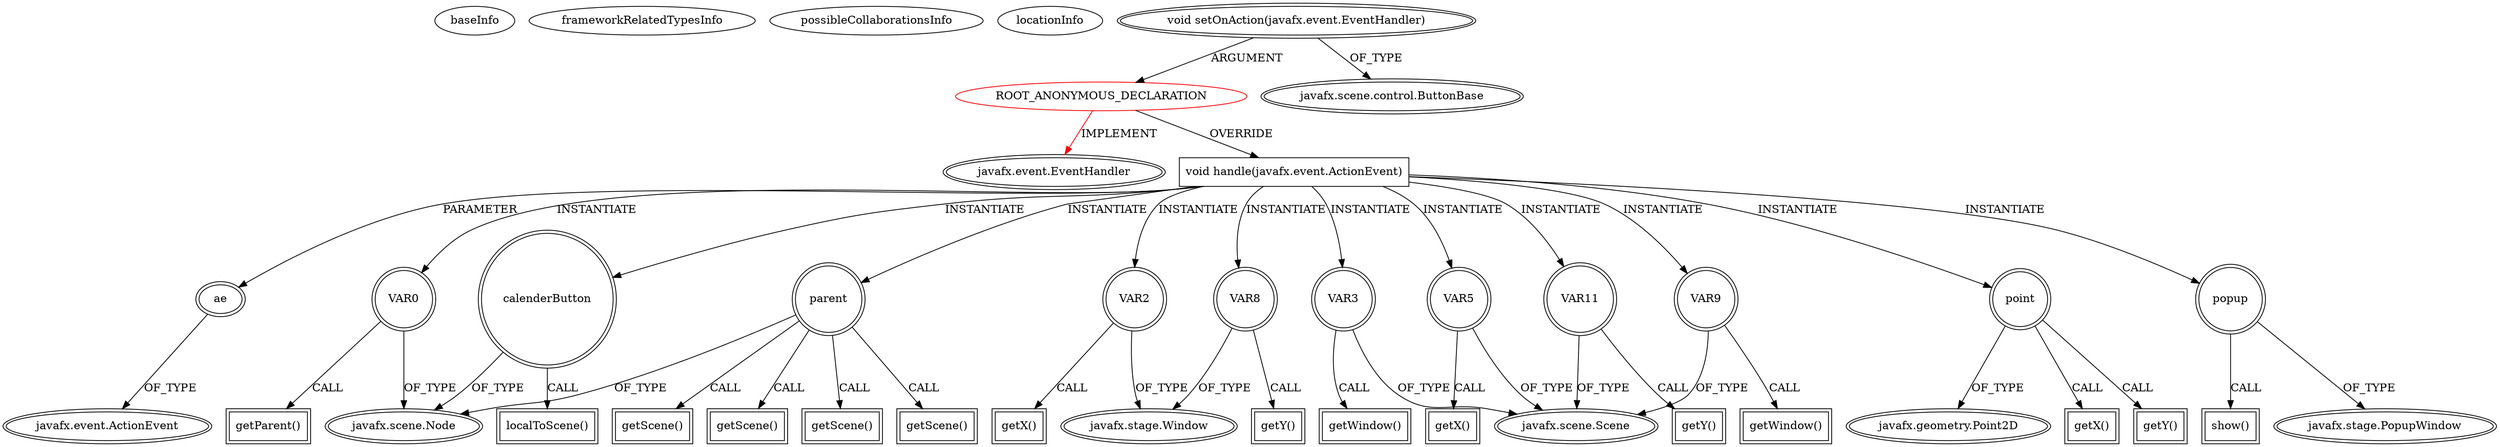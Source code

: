 digraph {
baseInfo[graphId=3081,category="extension_graph",isAnonymous=true,possibleRelation=false]
frameworkRelatedTypesInfo[0="javafx.event.EventHandler"]
possibleCollaborationsInfo[]
locationInfo[projectName="idzik-Application-RCS",filePath="/idzik-Application-RCS/Application-RCS-master/RcsApplication/src/calendarPicker/SimpleCalendar.java",contextSignature="void SimpleCalendar()",graphId="3081"]
0[label="ROOT_ANONYMOUS_DECLARATION",vertexType="ROOT_ANONYMOUS_DECLARATION",isFrameworkType=false,color=red]
1[label="javafx.event.EventHandler",vertexType="FRAMEWORK_INTERFACE_TYPE",isFrameworkType=true,peripheries=2]
2[label="void setOnAction(javafx.event.EventHandler)",vertexType="OUTSIDE_CALL",isFrameworkType=true,peripheries=2]
3[label="javafx.scene.control.ButtonBase",vertexType="FRAMEWORK_CLASS_TYPE",isFrameworkType=true,peripheries=2]
4[label="void handle(javafx.event.ActionEvent)",vertexType="OVERRIDING_METHOD_DECLARATION",isFrameworkType=false,shape=box]
5[label="ae",vertexType="PARAMETER_DECLARATION",isFrameworkType=true,peripheries=2]
6[label="javafx.event.ActionEvent",vertexType="FRAMEWORK_CLASS_TYPE",isFrameworkType=true,peripheries=2]
7[label="VAR0",vertexType="VARIABLE_EXPRESION",isFrameworkType=true,peripheries=2,shape=circle]
9[label="javafx.scene.Node",vertexType="FRAMEWORK_CLASS_TYPE",isFrameworkType=true,peripheries=2]
8[label="getParent()",vertexType="INSIDE_CALL",isFrameworkType=true,peripheries=2,shape=box]
10[label="calenderButton",vertexType="VARIABLE_EXPRESION",isFrameworkType=true,peripheries=2,shape=circle]
11[label="localToScene()",vertexType="INSIDE_CALL",isFrameworkType=true,peripheries=2,shape=box]
13[label="VAR2",vertexType="VARIABLE_EXPRESION",isFrameworkType=true,peripheries=2,shape=circle]
15[label="javafx.stage.Window",vertexType="FRAMEWORK_CLASS_TYPE",isFrameworkType=true,peripheries=2]
14[label="getX()",vertexType="INSIDE_CALL",isFrameworkType=true,peripheries=2,shape=box]
16[label="VAR3",vertexType="VARIABLE_EXPRESION",isFrameworkType=true,peripheries=2,shape=circle]
18[label="javafx.scene.Scene",vertexType="FRAMEWORK_CLASS_TYPE",isFrameworkType=true,peripheries=2]
17[label="getWindow()",vertexType="INSIDE_CALL",isFrameworkType=true,peripheries=2,shape=box]
19[label="parent",vertexType="VARIABLE_EXPRESION",isFrameworkType=true,peripheries=2,shape=circle]
20[label="getScene()",vertexType="INSIDE_CALL",isFrameworkType=true,peripheries=2,shape=box]
22[label="VAR5",vertexType="VARIABLE_EXPRESION",isFrameworkType=true,peripheries=2,shape=circle]
23[label="getX()",vertexType="INSIDE_CALL",isFrameworkType=true,peripheries=2,shape=box]
26[label="getScene()",vertexType="INSIDE_CALL",isFrameworkType=true,peripheries=2,shape=box]
27[label="point",vertexType="VARIABLE_EXPRESION",isFrameworkType=true,peripheries=2,shape=circle]
29[label="javafx.geometry.Point2D",vertexType="FRAMEWORK_CLASS_TYPE",isFrameworkType=true,peripheries=2]
28[label="getX()",vertexType="INSIDE_CALL",isFrameworkType=true,peripheries=2,shape=box]
30[label="VAR8",vertexType="VARIABLE_EXPRESION",isFrameworkType=true,peripheries=2,shape=circle]
31[label="getY()",vertexType="INSIDE_CALL",isFrameworkType=true,peripheries=2,shape=box]
33[label="VAR9",vertexType="VARIABLE_EXPRESION",isFrameworkType=true,peripheries=2,shape=circle]
34[label="getWindow()",vertexType="INSIDE_CALL",isFrameworkType=true,peripheries=2,shape=box]
37[label="getScene()",vertexType="INSIDE_CALL",isFrameworkType=true,peripheries=2,shape=box]
38[label="VAR11",vertexType="VARIABLE_EXPRESION",isFrameworkType=true,peripheries=2,shape=circle]
39[label="getY()",vertexType="INSIDE_CALL",isFrameworkType=true,peripheries=2,shape=box]
42[label="getScene()",vertexType="INSIDE_CALL",isFrameworkType=true,peripheries=2,shape=box]
44[label="getY()",vertexType="INSIDE_CALL",isFrameworkType=true,peripheries=2,shape=box]
45[label="popup",vertexType="VARIABLE_EXPRESION",isFrameworkType=true,peripheries=2,shape=circle]
47[label="javafx.stage.PopupWindow",vertexType="FRAMEWORK_CLASS_TYPE",isFrameworkType=true,peripheries=2]
46[label="show()",vertexType="INSIDE_CALL",isFrameworkType=true,peripheries=2,shape=box]
0->1[label="IMPLEMENT",color=red]
2->0[label="ARGUMENT"]
2->3[label="OF_TYPE"]
0->4[label="OVERRIDE"]
5->6[label="OF_TYPE"]
4->5[label="PARAMETER"]
4->7[label="INSTANTIATE"]
7->9[label="OF_TYPE"]
7->8[label="CALL"]
4->10[label="INSTANTIATE"]
10->9[label="OF_TYPE"]
10->11[label="CALL"]
4->13[label="INSTANTIATE"]
13->15[label="OF_TYPE"]
13->14[label="CALL"]
4->16[label="INSTANTIATE"]
16->18[label="OF_TYPE"]
16->17[label="CALL"]
4->19[label="INSTANTIATE"]
19->9[label="OF_TYPE"]
19->20[label="CALL"]
4->22[label="INSTANTIATE"]
22->18[label="OF_TYPE"]
22->23[label="CALL"]
19->26[label="CALL"]
4->27[label="INSTANTIATE"]
27->29[label="OF_TYPE"]
27->28[label="CALL"]
4->30[label="INSTANTIATE"]
30->15[label="OF_TYPE"]
30->31[label="CALL"]
4->33[label="INSTANTIATE"]
33->18[label="OF_TYPE"]
33->34[label="CALL"]
19->37[label="CALL"]
4->38[label="INSTANTIATE"]
38->18[label="OF_TYPE"]
38->39[label="CALL"]
19->42[label="CALL"]
27->44[label="CALL"]
4->45[label="INSTANTIATE"]
45->47[label="OF_TYPE"]
45->46[label="CALL"]
}
